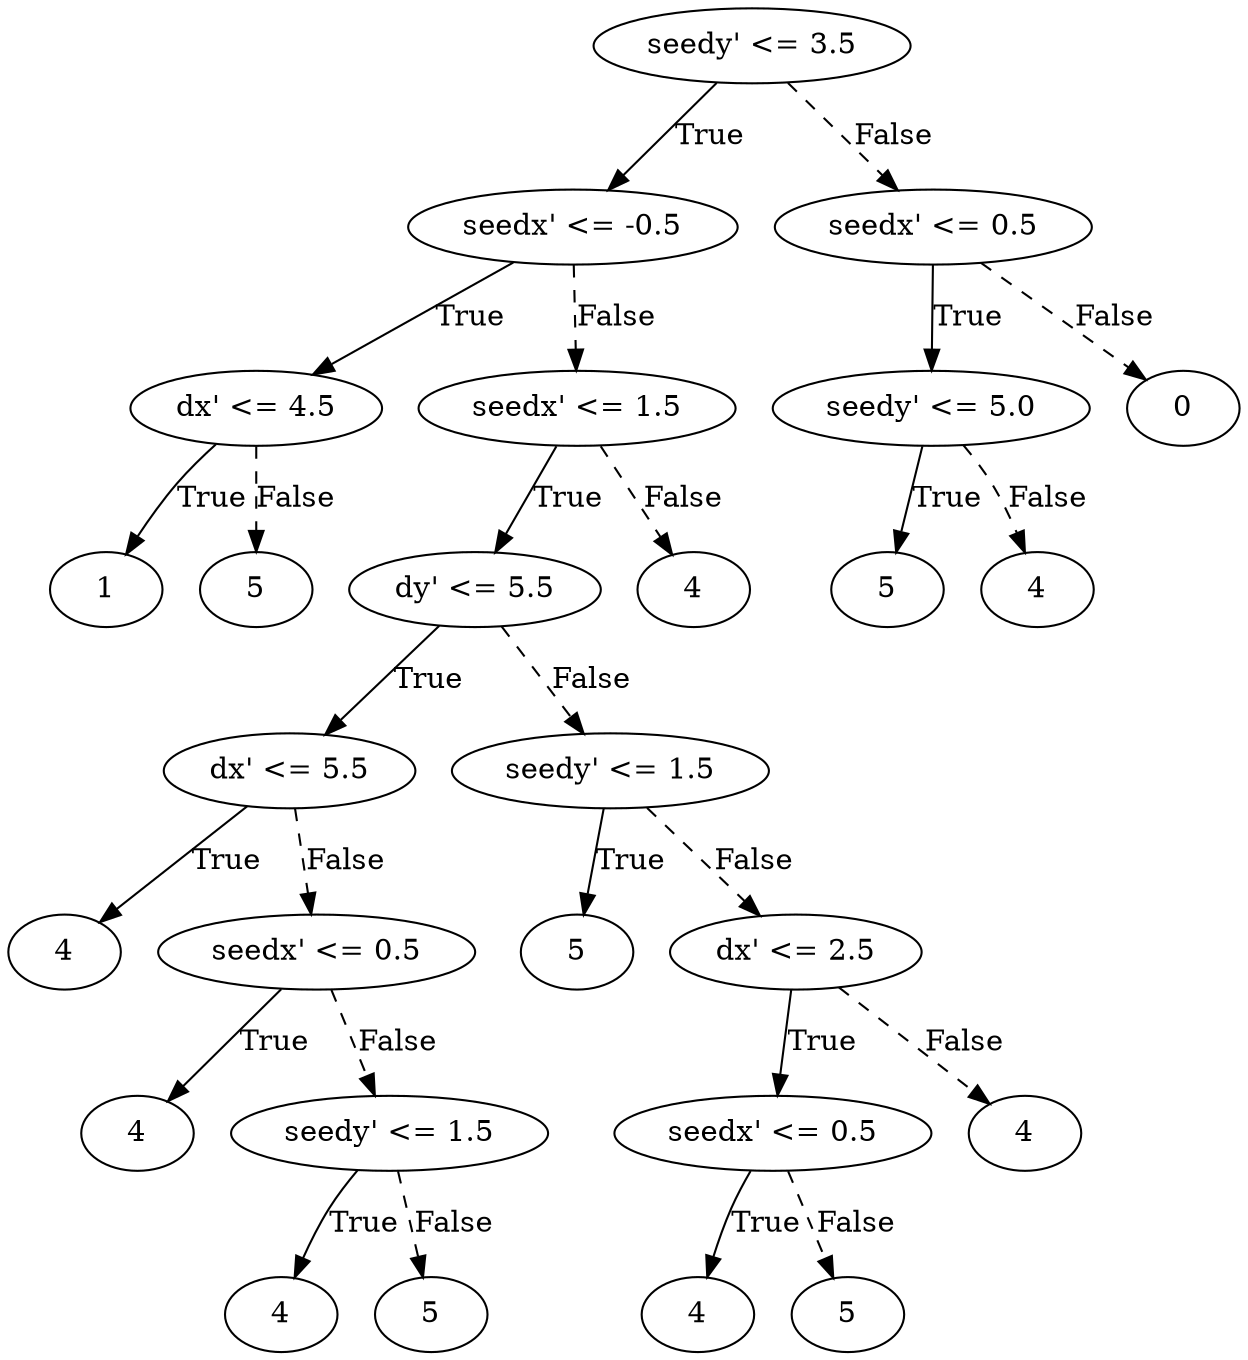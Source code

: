 digraph {
0 [label="seedy' <= 3.5"];
1 [label="seedx' <= -0.5"];
2 [label="dx' <= 4.5"];
3 [label="1"];
2 -> 3 [label="True"];
4 [label="5"];
2 -> 4 [style="dashed", label="False"];
1 -> 2 [label="True"];
5 [label="seedx' <= 1.5"];
6 [label="dy' <= 5.5"];
7 [label="dx' <= 5.5"];
8 [label="4"];
7 -> 8 [label="True"];
9 [label="seedx' <= 0.5"];
10 [label="4"];
9 -> 10 [label="True"];
11 [label="seedy' <= 1.5"];
12 [label="4"];
11 -> 12 [label="True"];
13 [label="5"];
11 -> 13 [style="dashed", label="False"];
9 -> 11 [style="dashed", label="False"];
7 -> 9 [style="dashed", label="False"];
6 -> 7 [label="True"];
14 [label="seedy' <= 1.5"];
15 [label="5"];
14 -> 15 [label="True"];
16 [label="dx' <= 2.5"];
17 [label="seedx' <= 0.5"];
18 [label="4"];
17 -> 18 [label="True"];
19 [label="5"];
17 -> 19 [style="dashed", label="False"];
16 -> 17 [label="True"];
20 [label="4"];
16 -> 20 [style="dashed", label="False"];
14 -> 16 [style="dashed", label="False"];
6 -> 14 [style="dashed", label="False"];
5 -> 6 [label="True"];
21 [label="4"];
5 -> 21 [style="dashed", label="False"];
1 -> 5 [style="dashed", label="False"];
0 -> 1 [label="True"];
22 [label="seedx' <= 0.5"];
23 [label="seedy' <= 5.0"];
24 [label="5"];
23 -> 24 [label="True"];
25 [label="4"];
23 -> 25 [style="dashed", label="False"];
22 -> 23 [label="True"];
26 [label="0"];
22 -> 26 [style="dashed", label="False"];
0 -> 22 [style="dashed", label="False"];

}
